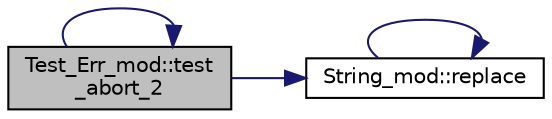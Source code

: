 digraph "Test_Err_mod::test_abort_2"
{
 // LATEX_PDF_SIZE
  edge [fontname="Helvetica",fontsize="10",labelfontname="Helvetica",labelfontsize="10"];
  node [fontname="Helvetica",fontsize="10",shape=record];
  rankdir="LR";
  Node1 [label="Test_Err_mod::test\l_abort_2",height=0.2,width=0.4,color="black", fillcolor="grey75", style="filled", fontcolor="black",tooltip="Test the effects of an input non-null error code Errstat. Test the effects of missing arguments prefi..."];
  Node1 -> Node2 [color="midnightblue",fontsize="10",style="solid",fontname="Helvetica"];
  Node2 [label="String_mod::replace",height=0.2,width=0.4,color="black", fillcolor="white", style="filled",URL="$namespaceString__mod.html#adf2d0a723b9b74a97f7f50bc9fb1149a",tooltip="Replace all instances of the input search assumed-size character vector in the input value assumed-si..."];
  Node2 -> Node2 [color="midnightblue",fontsize="10",style="solid",fontname="Helvetica"];
  Node1 -> Node1 [color="midnightblue",fontsize="10",style="solid",fontname="Helvetica"];
}
